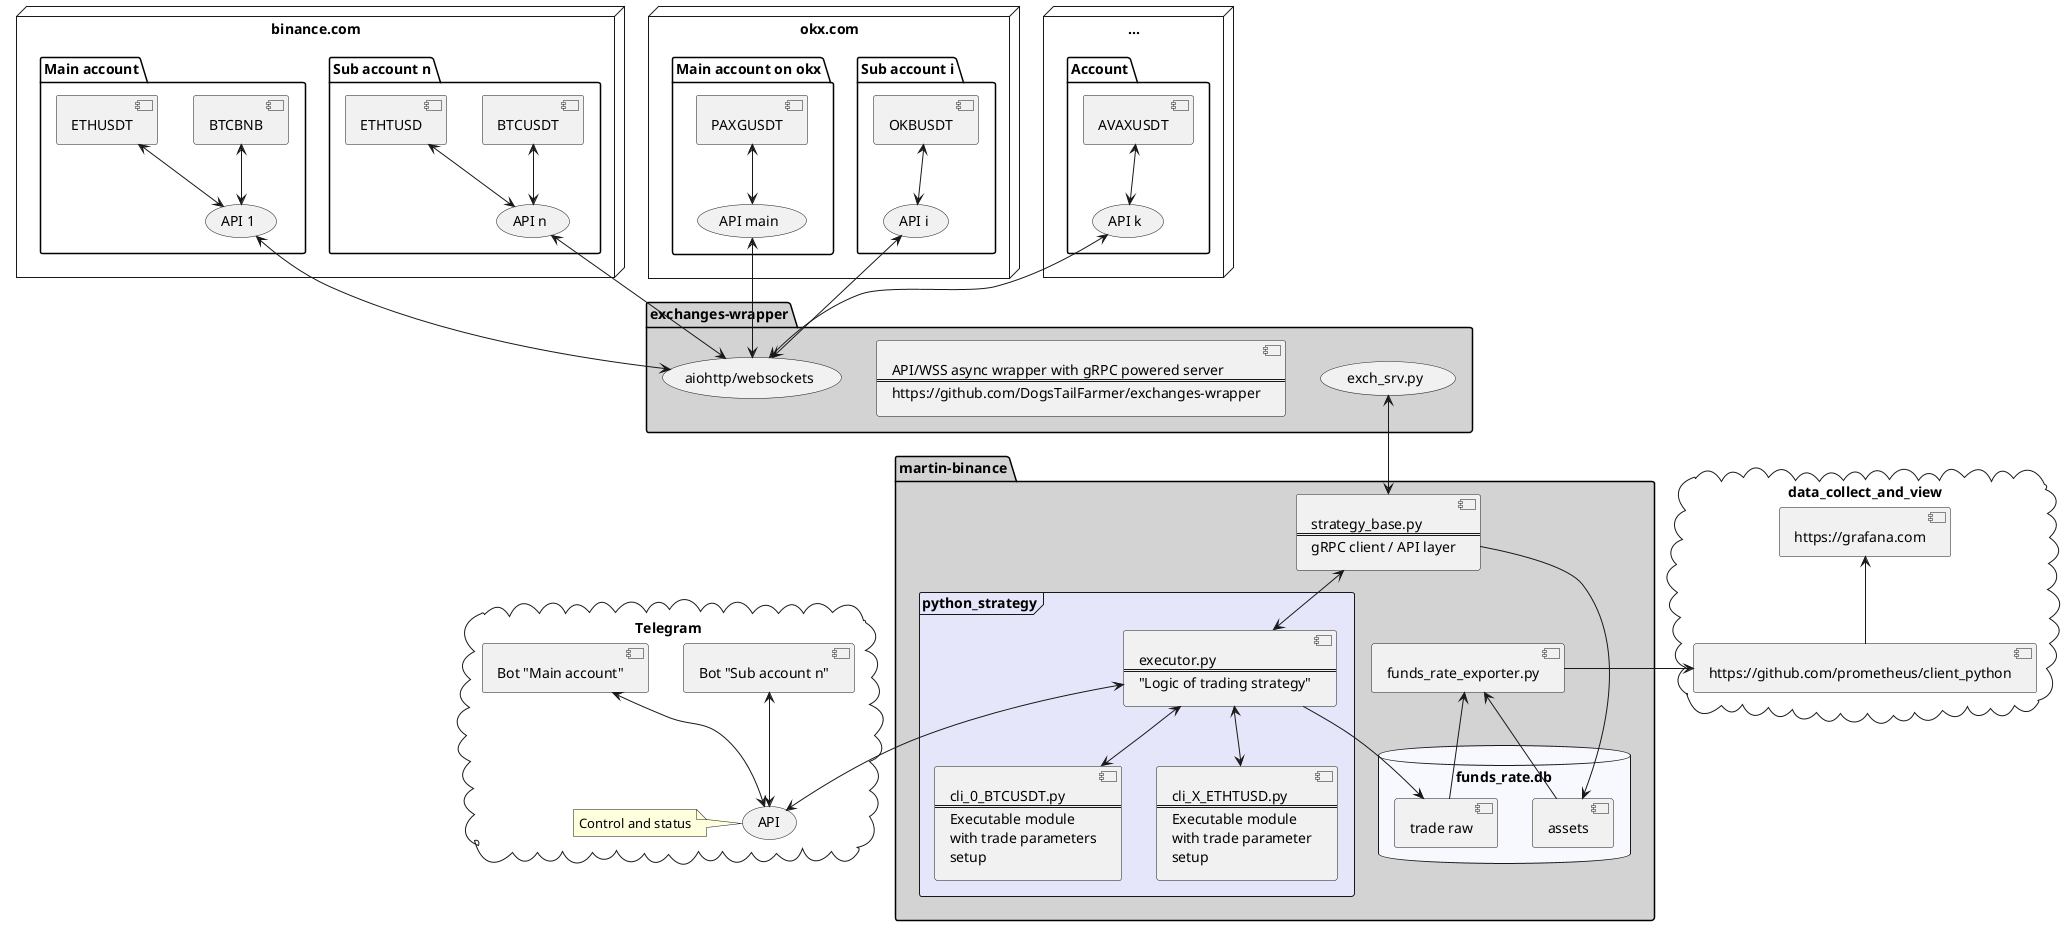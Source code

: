 @startuml
'https://plantuml.com/component-diagram

node "binance.com" {
    package "Sub account n" {
        [BTCUSDT] <--> (API n)
        [ETHTUSD] <--> (API n)
  }
    package "Main account" {
        [BTCBNB] <--> (API 1)
        [ETHUSDT] <--> (API 1)
  }
}

node "okx.com" {
    package "Sub account i" {
        [OKBUSDT] <--> (API i)
  }
     package "Main account on okx" {
        [PAXGUSDT] <--> (API main)
  }
}

node "..." {
     package "Account" {
        [AVAXUSDT] <--> (API k)
  }
}

package "exchanges-wrapper" #D3D3D3 {
    component ew [API/WSS async wrapper with gRPC powered server
    ===
    https://github.com/DogsTailFarmer/exchanges-wrapper]
    (aiohttp/websockets)
    (exch_srv.py) as srv
}

package "martin-binance" #D3D3D3 {
    [funds_rate_exporter.py] as exp
    database funds_rate.db #F8F8FF {
    [assets] -up-> exp
    [trade raw] -up-> exp
    }
    component mw [
        strategy_base.py
        ===
        gRPC client / API layer
    ]
    frame python_strategy #E6E6FA {
        component ex [
            executor.py
            ===
            "Logic of trading strategy"
        ]
        component c1 [
            cli_0_BTCUSDT.py
            ===
            Executable module
            with trade parameters
            setup
        ]
        component cn [
            cli_X_ETHTUSD.py
            ===
            Executable module
            with trade parameter
            setup
        ]
   }
[mw] <-up-> [srv]
[ex] <-up-> [mw]
[c1] <-up-> [ex]
[cn] <-up-> [ex]
}

cloud Telegram {
    [Bot "Sub account n"] <-down-> (API)
    [Bot "Main account"] <-down-> (API)
    note left of API : Control and status
}

cloud data_collect_and_view {
[https://grafana.com] as gr
[https://github.com/prometheus/client_python] as prom
}


[aiohttp/websockets] <-up-> (API 1)
[aiohttp/websockets] <-up-> (API n)
[aiohttp/websockets] <-up-> (API main)
[aiohttp/websockets] <-up-> (API i)
[aiohttp/websockets] <-up-> (API k)
[ex] --> [trade raw]
[mw] --> [assets]
[exp] -left-> prom
prom -up-> gr
[ex] <--> API

@enduml